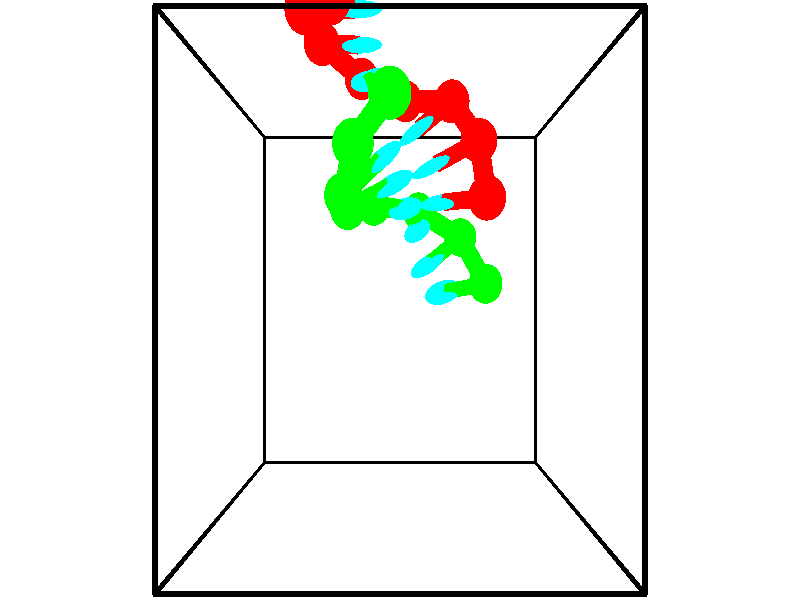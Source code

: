// switches for output
#declare DRAW_BASES = 1; // possible values are 0, 1; only relevant for DNA ribbons
#declare DRAW_BASES_TYPE = 3; // possible values are 1, 2, 3; only relevant for DNA ribbons
#declare DRAW_FOG = 0; // set to 1 to enable fog

#include "colors.inc"

#include "transforms.inc"
background { rgb <1, 1, 1>}

#default {
   normal{
       ripples 0.25
       frequency 0.20
       turbulence 0.2
       lambda 5
   }
	finish {
		phong 0.1
		phong_size 40.
	}
}

// original window dimensions: 1024x640


// camera settings

camera {
	sky <-0, 1, 0>
	up <-0, 1, 0>
	right 1.6 * <1, 0, 0>
	location <2.5, 2.5, 11.1562>
	look_at <2.5, 2.5, 2.5>
	direction <0, 0, -8.6562>
	angle 67.0682
}


# declare cpy_camera_pos = <2.5, 2.5, 11.1562>;
# if (DRAW_FOG = 1)
fog {
	fog_type 2
	up vnormalize(cpy_camera_pos)
	color rgbt<1,1,1,0.3>
	distance 1e-5
	fog_alt 3e-3
	fog_offset 4
}
# end


// LIGHTS

# declare lum = 6;
global_settings {
	ambient_light rgb lum * <0.05, 0.05, 0.05>
	max_trace_level 15
}# declare cpy_direct_light_amount = 0.25;
light_source
{	1000 * <-1, -1, 1>,
	rgb lum * cpy_direct_light_amount
	parallel
}

light_source
{	1000 * <1, 1, -1>,
	rgb lum * cpy_direct_light_amount
	parallel
}

// strand 0

// nucleotide -1

// particle -1
sphere {
	<1.662527, 5.475977, 4.011501> 0.250000
	pigment { color rgbt <1,0,0,0> }
	no_shadow
}
cylinder {
	<1.850060, 5.759426, 3.800579>,  <1.962579, 5.929496, 3.674026>, 0.100000
	pigment { color rgbt <1,0,0,0> }
	no_shadow
}
cylinder {
	<1.850060, 5.759426, 3.800579>,  <1.662527, 5.475977, 4.011501>, 0.100000
	pigment { color rgbt <1,0,0,0> }
	no_shadow
}

// particle -1
sphere {
	<1.850060, 5.759426, 3.800579> 0.100000
	pigment { color rgbt <1,0,0,0> }
	no_shadow
}
sphere {
	0, 1
	scale<0.080000,0.200000,0.300000>
	matrix <0.096930, -0.634649, -0.766697,
		-0.877954, 0.308340, -0.366229,
		0.468830, 0.708623, -0.527305,
		1.990709, 5.972013, 3.642387>
	pigment { color rgbt <0,1,1,0> }
	no_shadow
}
cylinder {
	<1.284668, 5.568915, 3.481210>,  <1.662527, 5.475977, 4.011501>, 0.130000
	pigment { color rgbt <1,0,0,0> }
	no_shadow
}

// nucleotide -1

// particle -1
sphere {
	<1.284668, 5.568915, 3.481210> 0.250000
	pigment { color rgbt <1,0,0,0> }
	no_shadow
}
cylinder {
	<1.675713, 5.607204, 3.406254>,  <1.910339, 5.630178, 3.361280>, 0.100000
	pigment { color rgbt <1,0,0,0> }
	no_shadow
}
cylinder {
	<1.675713, 5.607204, 3.406254>,  <1.284668, 5.568915, 3.481210>, 0.100000
	pigment { color rgbt <1,0,0,0> }
	no_shadow
}

// particle -1
sphere {
	<1.675713, 5.607204, 3.406254> 0.100000
	pigment { color rgbt <1,0,0,0> }
	no_shadow
}
sphere {
	0, 1
	scale<0.080000,0.200000,0.300000>
	matrix <-0.029774, -0.818650, -0.573520,
		-0.208306, 0.566259, -0.797471,
		0.977611, 0.095723, -0.187390,
		1.968996, 5.635921, 3.350037>
	pigment { color rgbt <0,1,1,0> }
	no_shadow
}
cylinder {
	<1.407424, 5.483310, 2.729080>,  <1.284668, 5.568915, 3.481210>, 0.130000
	pigment { color rgbt <1,0,0,0> }
	no_shadow
}

// nucleotide -1

// particle -1
sphere {
	<1.407424, 5.483310, 2.729080> 0.250000
	pigment { color rgbt <1,0,0,0> }
	no_shadow
}
cylinder {
	<1.738541, 5.399139, 2.937111>,  <1.937211, 5.348637, 3.061929>, 0.100000
	pigment { color rgbt <1,0,0,0> }
	no_shadow
}
cylinder {
	<1.738541, 5.399139, 2.937111>,  <1.407424, 5.483310, 2.729080>, 0.100000
	pigment { color rgbt <1,0,0,0> }
	no_shadow
}

// particle -1
sphere {
	<1.738541, 5.399139, 2.937111> 0.100000
	pigment { color rgbt <1,0,0,0> }
	no_shadow
}
sphere {
	0, 1
	scale<0.080000,0.200000,0.300000>
	matrix <0.077573, -0.875164, -0.477568,
		0.555646, 0.435671, -0.708131,
		0.827793, -0.210427, 0.520077,
		1.986878, 5.336011, 3.093134>
	pigment { color rgbt <0,1,1,0> }
	no_shadow
}
cylinder {
	<1.931637, 5.225492, 2.219599>,  <1.407424, 5.483310, 2.729080>, 0.130000
	pigment { color rgbt <1,0,0,0> }
	no_shadow
}

// nucleotide -1

// particle -1
sphere {
	<1.931637, 5.225492, 2.219599> 0.250000
	pigment { color rgbt <1,0,0,0> }
	no_shadow
}
cylinder {
	<2.013260, 5.119175, 2.596474>,  <2.062234, 5.055384, 2.822598>, 0.100000
	pigment { color rgbt <1,0,0,0> }
	no_shadow
}
cylinder {
	<2.013260, 5.119175, 2.596474>,  <1.931637, 5.225492, 2.219599>, 0.100000
	pigment { color rgbt <1,0,0,0> }
	no_shadow
}

// particle -1
sphere {
	<2.013260, 5.119175, 2.596474> 0.100000
	pigment { color rgbt <1,0,0,0> }
	no_shadow
}
sphere {
	0, 1
	scale<0.080000,0.200000,0.300000>
	matrix <0.389001, -0.861176, -0.327191,
		0.898353, 0.433277, -0.072335,
		0.204057, -0.265794, 0.942186,
		2.074477, 5.039437, 2.879129>
	pigment { color rgbt <0,1,1,0> }
	no_shadow
}
cylinder {
	<2.579422, 4.952479, 2.210364>,  <1.931637, 5.225492, 2.219599>, 0.130000
	pigment { color rgbt <1,0,0,0> }
	no_shadow
}

// nucleotide -1

// particle -1
sphere {
	<2.579422, 4.952479, 2.210364> 0.250000
	pigment { color rgbt <1,0,0,0> }
	no_shadow
}
cylinder {
	<2.439903, 4.806526, 2.555664>,  <2.356192, 4.718955, 2.762844>, 0.100000
	pigment { color rgbt <1,0,0,0> }
	no_shadow
}
cylinder {
	<2.439903, 4.806526, 2.555664>,  <2.579422, 4.952479, 2.210364>, 0.100000
	pigment { color rgbt <1,0,0,0> }
	no_shadow
}

// particle -1
sphere {
	<2.439903, 4.806526, 2.555664> 0.100000
	pigment { color rgbt <1,0,0,0> }
	no_shadow
}
sphere {
	0, 1
	scale<0.080000,0.200000,0.300000>
	matrix <0.435615, -0.878671, -0.195389,
		0.829807, 0.307894, 0.465426,
		-0.348797, -0.364882, 0.863251,
		2.335264, 4.697062, 2.814639>
	pigment { color rgbt <0,1,1,0> }
	no_shadow
}
cylinder {
	<3.233674, 4.844446, 2.601646>,  <2.579422, 4.952479, 2.210364>, 0.130000
	pigment { color rgbt <1,0,0,0> }
	no_shadow
}

// nucleotide -1

// particle -1
sphere {
	<3.233674, 4.844446, 2.601646> 0.250000
	pigment { color rgbt <1,0,0,0> }
	no_shadow
}
cylinder {
	<2.944756, 4.612587, 2.752537>,  <2.771405, 4.473472, 2.843071>, 0.100000
	pigment { color rgbt <1,0,0,0> }
	no_shadow
}
cylinder {
	<2.944756, 4.612587, 2.752537>,  <3.233674, 4.844446, 2.601646>, 0.100000
	pigment { color rgbt <1,0,0,0> }
	no_shadow
}

// particle -1
sphere {
	<2.944756, 4.612587, 2.752537> 0.100000
	pigment { color rgbt <1,0,0,0> }
	no_shadow
}
sphere {
	0, 1
	scale<0.080000,0.200000,0.300000>
	matrix <0.553182, -0.811595, -0.187891,
		0.415066, 0.072961, 0.906861,
		-0.722295, -0.579646, 0.377226,
		2.728067, 4.438693, 2.865705>
	pigment { color rgbt <0,1,1,0> }
	no_shadow
}
cylinder {
	<3.577080, 4.312232, 2.915511>,  <3.233674, 4.844446, 2.601646>, 0.130000
	pigment { color rgbt <1,0,0,0> }
	no_shadow
}

// nucleotide -1

// particle -1
sphere {
	<3.577080, 4.312232, 2.915511> 0.250000
	pigment { color rgbt <1,0,0,0> }
	no_shadow
}
cylinder {
	<3.213242, 4.152340, 2.870163>,  <2.994939, 4.056405, 2.842954>, 0.100000
	pigment { color rgbt <1,0,0,0> }
	no_shadow
}
cylinder {
	<3.213242, 4.152340, 2.870163>,  <3.577080, 4.312232, 2.915511>, 0.100000
	pigment { color rgbt <1,0,0,0> }
	no_shadow
}

// particle -1
sphere {
	<3.213242, 4.152340, 2.870163> 0.100000
	pigment { color rgbt <1,0,0,0> }
	no_shadow
}
sphere {
	0, 1
	scale<0.080000,0.200000,0.300000>
	matrix <0.414448, -0.892236, -0.179300,
		-0.029483, -0.210077, 0.977240,
		-0.909595, -0.399729, -0.113371,
		2.940363, 4.032421, 2.836152>
	pigment { color rgbt <0,1,1,0> }
	no_shadow
}
cylinder {
	<3.652605, 3.628089, 3.163839>,  <3.577080, 4.312232, 2.915511>, 0.130000
	pigment { color rgbt <1,0,0,0> }
	no_shadow
}

// nucleotide -1

// particle -1
sphere {
	<3.652605, 3.628089, 3.163839> 0.250000
	pigment { color rgbt <1,0,0,0> }
	no_shadow
}
cylinder {
	<3.317451, 3.627781, 2.945499>,  <3.116359, 3.627596, 2.814496>, 0.100000
	pigment { color rgbt <1,0,0,0> }
	no_shadow
}
cylinder {
	<3.317451, 3.627781, 2.945499>,  <3.652605, 3.628089, 3.163839>, 0.100000
	pigment { color rgbt <1,0,0,0> }
	no_shadow
}

// particle -1
sphere {
	<3.317451, 3.627781, 2.945499> 0.100000
	pigment { color rgbt <1,0,0,0> }
	no_shadow
}
sphere {
	0, 1
	scale<0.080000,0.200000,0.300000>
	matrix <0.230369, -0.907076, -0.352341,
		-0.494855, -0.420967, 0.760201,
		-0.837883, -0.000769, -0.545849,
		3.066087, 3.627550, 2.781745>
	pigment { color rgbt <0,1,1,0> }
	no_shadow
}
// strand 1

// nucleotide -1

// particle -1
sphere {
	<3.784451, 2.703799, 2.094942> 0.250000
	pigment { color rgbt <0,1,0,0> }
	no_shadow
}
cylinder {
	<3.429428, 2.644119, 1.920593>,  <3.216415, 2.608311, 1.815984>, 0.100000
	pigment { color rgbt <0,1,0,0> }
	no_shadow
}
cylinder {
	<3.429428, 2.644119, 1.920593>,  <3.784451, 2.703799, 2.094942>, 0.100000
	pigment { color rgbt <0,1,0,0> }
	no_shadow
}

// particle -1
sphere {
	<3.429428, 2.644119, 1.920593> 0.100000
	pigment { color rgbt <0,1,0,0> }
	no_shadow
}
sphere {
	0, 1
	scale<0.080000,0.200000,0.300000>
	matrix <-0.418357, 0.657227, 0.626921,
		0.192930, 0.738777, -0.645744,
		-0.887556, -0.149200, -0.435872,
		3.163161, 2.599359, 1.789832>
	pigment { color rgbt <0,1,1,0> }
	no_shadow
}
cylinder {
	<3.443962, 3.315659, 1.701476>,  <3.784451, 2.703799, 2.094942>, 0.130000
	pigment { color rgbt <0,1,0,0> }
	no_shadow
}

// nucleotide -1

// particle -1
sphere {
	<3.443962, 3.315659, 1.701476> 0.250000
	pigment { color rgbt <0,1,0,0> }
	no_shadow
}
cylinder {
	<3.142517, 3.105164, 1.859028>,  <2.961650, 2.978866, 1.953559>, 0.100000
	pigment { color rgbt <0,1,0,0> }
	no_shadow
}
cylinder {
	<3.142517, 3.105164, 1.859028>,  <3.443962, 3.315659, 1.701476>, 0.100000
	pigment { color rgbt <0,1,0,0> }
	no_shadow
}

// particle -1
sphere {
	<3.142517, 3.105164, 1.859028> 0.100000
	pigment { color rgbt <0,1,0,0> }
	no_shadow
}
sphere {
	0, 1
	scale<0.080000,0.200000,0.300000>
	matrix <-0.352125, 0.829191, 0.434108,
		-0.555047, 0.188454, -0.810190,
		-0.753612, -0.526239, 0.393881,
		2.916434, 2.947292, 1.977192>
	pigment { color rgbt <0,1,1,0> }
	no_shadow
}
cylinder {
	<2.793138, 3.673139, 1.562387>,  <3.443962, 3.315659, 1.701476>, 0.130000
	pigment { color rgbt <0,1,0,0> }
	no_shadow
}

// nucleotide -1

// particle -1
sphere {
	<2.793138, 3.673139, 1.562387> 0.250000
	pigment { color rgbt <0,1,0,0> }
	no_shadow
}
cylinder {
	<2.771530, 3.491795, 1.918262>,  <2.758565, 3.382988, 2.131788>, 0.100000
	pigment { color rgbt <0,1,0,0> }
	no_shadow
}
cylinder {
	<2.771530, 3.491795, 1.918262>,  <2.793138, 3.673139, 1.562387>, 0.100000
	pigment { color rgbt <0,1,0,0> }
	no_shadow
}

// particle -1
sphere {
	<2.771530, 3.491795, 1.918262> 0.100000
	pigment { color rgbt <0,1,0,0> }
	no_shadow
}
sphere {
	0, 1
	scale<0.080000,0.200000,0.300000>
	matrix <-0.357236, 0.840793, 0.406755,
		-0.932451, -0.295856, -0.207376,
		-0.054019, -0.453362, 0.889688,
		2.755324, 3.355786, 2.185169>
	pigment { color rgbt <0,1,1,0> }
	no_shadow
}
cylinder {
	<2.098669, 3.697364, 1.932545>,  <2.793138, 3.673139, 1.562387>, 0.130000
	pigment { color rgbt <0,1,0,0> }
	no_shadow
}

// nucleotide -1

// particle -1
sphere {
	<2.098669, 3.697364, 1.932545> 0.250000
	pigment { color rgbt <0,1,0,0> }
	no_shadow
}
cylinder {
	<2.370193, 3.641640, 2.220936>,  <2.533108, 3.608205, 2.393970>, 0.100000
	pigment { color rgbt <0,1,0,0> }
	no_shadow
}
cylinder {
	<2.370193, 3.641640, 2.220936>,  <2.098669, 3.697364, 1.932545>, 0.100000
	pigment { color rgbt <0,1,0,0> }
	no_shadow
}

// particle -1
sphere {
	<2.370193, 3.641640, 2.220936> 0.100000
	pigment { color rgbt <0,1,0,0> }
	no_shadow
}
sphere {
	0, 1
	scale<0.080000,0.200000,0.300000>
	matrix <-0.418664, 0.733201, 0.535851,
		-0.603272, -0.665589, 0.439380,
		0.678811, -0.139311, 0.720978,
		2.573837, 3.599846, 2.437229>
	pigment { color rgbt <0,1,1,0> }
	no_shadow
}
cylinder {
	<1.763132, 3.572819, 2.650004>,  <2.098669, 3.697364, 1.932545>, 0.130000
	pigment { color rgbt <0,1,0,0> }
	no_shadow
}

// nucleotide -1

// particle -1
sphere {
	<1.763132, 3.572819, 2.650004> 0.250000
	pigment { color rgbt <0,1,0,0> }
	no_shadow
}
cylinder {
	<2.127640, 3.732677, 2.689747>,  <2.346344, 3.828593, 2.713593>, 0.100000
	pigment { color rgbt <0,1,0,0> }
	no_shadow
}
cylinder {
	<2.127640, 3.732677, 2.689747>,  <1.763132, 3.572819, 2.650004>, 0.100000
	pigment { color rgbt <0,1,0,0> }
	no_shadow
}

// particle -1
sphere {
	<2.127640, 3.732677, 2.689747> 0.100000
	pigment { color rgbt <0,1,0,0> }
	no_shadow
}
sphere {
	0, 1
	scale<0.080000,0.200000,0.300000>
	matrix <-0.379947, 0.722863, 0.577156,
		0.158837, -0.563695, 0.810567,
		0.911269, 0.399647, 0.099357,
		2.401021, 3.852571, 2.719554>
	pigment { color rgbt <0,1,1,0> }
	no_shadow
}
cylinder {
	<1.763680, 3.635055, 3.288964>,  <1.763132, 3.572819, 2.650004>, 0.130000
	pigment { color rgbt <0,1,0,0> }
	no_shadow
}

// nucleotide -1

// particle -1
sphere {
	<1.763680, 3.635055, 3.288964> 0.250000
	pigment { color rgbt <0,1,0,0> }
	no_shadow
}
cylinder {
	<2.053391, 3.890720, 3.185509>,  <2.227217, 4.044120, 3.123436>, 0.100000
	pigment { color rgbt <0,1,0,0> }
	no_shadow
}
cylinder {
	<2.053391, 3.890720, 3.185509>,  <1.763680, 3.635055, 3.288964>, 0.100000
	pigment { color rgbt <0,1,0,0> }
	no_shadow
}

// particle -1
sphere {
	<2.053391, 3.890720, 3.185509> 0.100000
	pigment { color rgbt <0,1,0,0> }
	no_shadow
}
sphere {
	0, 1
	scale<0.080000,0.200000,0.300000>
	matrix <-0.456732, 0.725738, 0.514490,
		0.516547, -0.254505, 0.817562,
		0.724276, 0.639165, -0.258637,
		2.270673, 4.082470, 3.107918>
	pigment { color rgbt <0,1,1,0> }
	no_shadow
}
cylinder {
	<1.932985, 4.071143, 3.884111>,  <1.763680, 3.635055, 3.288964>, 0.130000
	pigment { color rgbt <0,1,0,0> }
	no_shadow
}

// nucleotide -1

// particle -1
sphere {
	<1.932985, 4.071143, 3.884111> 0.250000
	pigment { color rgbt <0,1,0,0> }
	no_shadow
}
cylinder {
	<2.052383, 4.286625, 3.568974>,  <2.124022, 4.415914, 3.379891>, 0.100000
	pigment { color rgbt <0,1,0,0> }
	no_shadow
}
cylinder {
	<2.052383, 4.286625, 3.568974>,  <1.932985, 4.071143, 3.884111>, 0.100000
	pigment { color rgbt <0,1,0,0> }
	no_shadow
}

// particle -1
sphere {
	<2.052383, 4.286625, 3.568974> 0.100000
	pigment { color rgbt <0,1,0,0> }
	no_shadow
}
sphere {
	0, 1
	scale<0.080000,0.200000,0.300000>
	matrix <-0.282317, 0.838373, 0.466292,
		0.911701, 0.083236, 0.402335,
		0.298495, 0.538705, -0.787844,
		2.141932, 4.448236, 3.332620>
	pigment { color rgbt <0,1,1,0> }
	no_shadow
}
cylinder {
	<2.381824, 4.490162, 4.195927>,  <1.932985, 4.071143, 3.884111>, 0.130000
	pigment { color rgbt <0,1,0,0> }
	no_shadow
}

// nucleotide -1

// particle -1
sphere {
	<2.381824, 4.490162, 4.195927> 0.250000
	pigment { color rgbt <0,1,0,0> }
	no_shadow
}
cylinder {
	<2.217270, 4.652786, 3.869621>,  <2.118537, 4.750361, 3.673838>, 0.100000
	pigment { color rgbt <0,1,0,0> }
	no_shadow
}
cylinder {
	<2.217270, 4.652786, 3.869621>,  <2.381824, 4.490162, 4.195927>, 0.100000
	pigment { color rgbt <0,1,0,0> }
	no_shadow
}

// particle -1
sphere {
	<2.217270, 4.652786, 3.869621> 0.100000
	pigment { color rgbt <0,1,0,0> }
	no_shadow
}
sphere {
	0, 1
	scale<0.080000,0.200000,0.300000>
	matrix <-0.211627, 0.827941, 0.519352,
		0.886552, 0.386292, -0.254565,
		-0.411387, 0.406560, -0.815763,
		2.093854, 4.774755, 3.624892>
	pigment { color rgbt <0,1,1,0> }
	no_shadow
}
// box output
cylinder {
	<0.000000, 0.000000, 0.000000>,  <5.000000, 0.000000, 0.000000>, 0.025000
	pigment { color rgbt <0,0,0,0> }
	no_shadow
}
cylinder {
	<0.000000, 0.000000, 0.000000>,  <0.000000, 5.000000, 0.000000>, 0.025000
	pigment { color rgbt <0,0,0,0> }
	no_shadow
}
cylinder {
	<0.000000, 0.000000, 0.000000>,  <0.000000, 0.000000, 5.000000>, 0.025000
	pigment { color rgbt <0,0,0,0> }
	no_shadow
}
cylinder {
	<5.000000, 5.000000, 5.000000>,  <0.000000, 5.000000, 5.000000>, 0.025000
	pigment { color rgbt <0,0,0,0> }
	no_shadow
}
cylinder {
	<5.000000, 5.000000, 5.000000>,  <5.000000, 0.000000, 5.000000>, 0.025000
	pigment { color rgbt <0,0,0,0> }
	no_shadow
}
cylinder {
	<5.000000, 5.000000, 5.000000>,  <5.000000, 5.000000, 0.000000>, 0.025000
	pigment { color rgbt <0,0,0,0> }
	no_shadow
}
cylinder {
	<0.000000, 0.000000, 5.000000>,  <0.000000, 5.000000, 5.000000>, 0.025000
	pigment { color rgbt <0,0,0,0> }
	no_shadow
}
cylinder {
	<0.000000, 0.000000, 5.000000>,  <5.000000, 0.000000, 5.000000>, 0.025000
	pigment { color rgbt <0,0,0,0> }
	no_shadow
}
cylinder {
	<5.000000, 5.000000, 0.000000>,  <0.000000, 5.000000, 0.000000>, 0.025000
	pigment { color rgbt <0,0,0,0> }
	no_shadow
}
cylinder {
	<5.000000, 5.000000, 0.000000>,  <5.000000, 0.000000, 0.000000>, 0.025000
	pigment { color rgbt <0,0,0,0> }
	no_shadow
}
cylinder {
	<5.000000, 0.000000, 5.000000>,  <5.000000, 0.000000, 0.000000>, 0.025000
	pigment { color rgbt <0,0,0,0> }
	no_shadow
}
cylinder {
	<0.000000, 5.000000, 0.000000>,  <0.000000, 5.000000, 5.000000>, 0.025000
	pigment { color rgbt <0,0,0,0> }
	no_shadow
}
// end of box output
